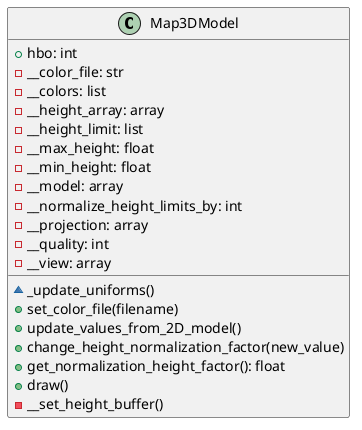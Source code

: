 @startuml
class Map3DModel {
    + hbo: int
    - __color_file: str
    - __colors: list
    - __height_array: array
    - __height_limit: list
    - __max_height: float
    - __min_height: float
    - __model: array
    - __normalize_height_limits_by: int
    - __projection: array
    - __quality: int
    - __view: array

    ~ _update_uniforms()
    + set_color_file(filename)
    + update_values_from_2D_model()
    + change_height_normalization_factor(new_value)
    + get_normalization_height_factor(): float
    + draw()
    - __set_height_buffer()

}
@enduml